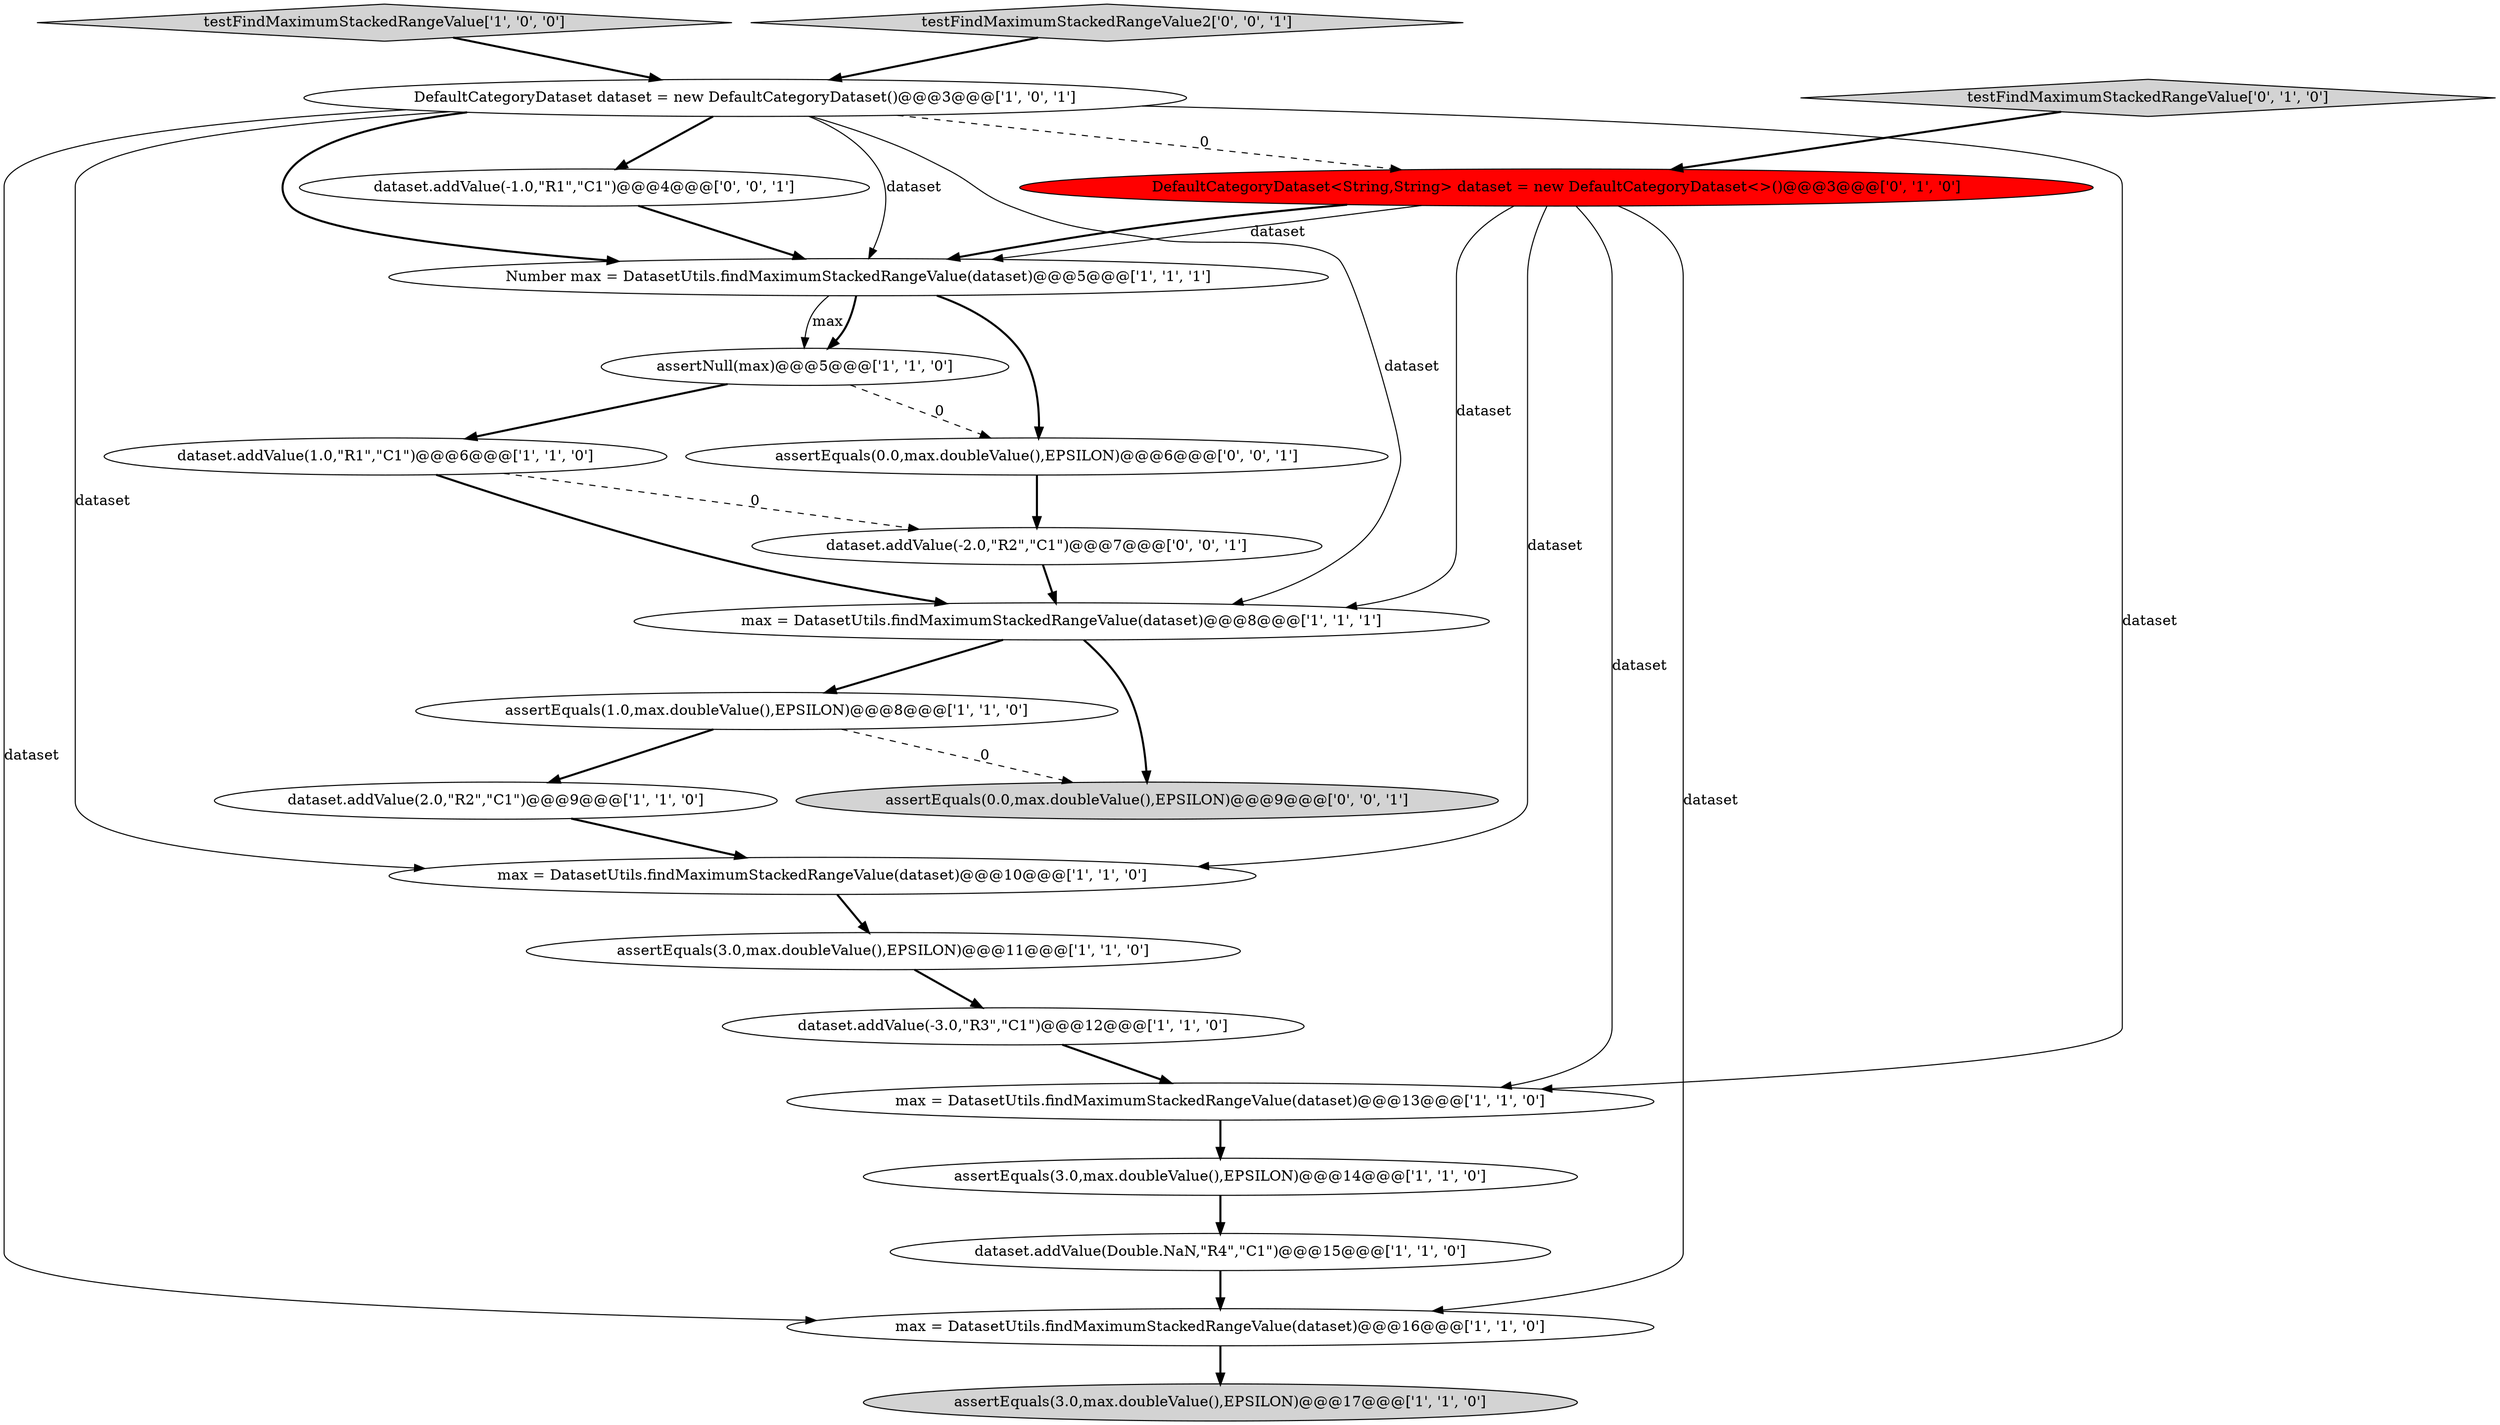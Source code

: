 digraph {
6 [style = filled, label = "dataset.addValue(Double.NaN,\"R4\",\"C1\")@@@15@@@['1', '1', '0']", fillcolor = white, shape = ellipse image = "AAA0AAABBB1BBB"];
2 [style = filled, label = "assertEquals(3.0,max.doubleValue(),EPSILON)@@@14@@@['1', '1', '0']", fillcolor = white, shape = ellipse image = "AAA0AAABBB1BBB"];
15 [style = filled, label = "max = DatasetUtils.findMaximumStackedRangeValue(dataset)@@@13@@@['1', '1', '0']", fillcolor = white, shape = ellipse image = "AAA0AAABBB1BBB"];
9 [style = filled, label = "max = DatasetUtils.findMaximumStackedRangeValue(dataset)@@@16@@@['1', '1', '0']", fillcolor = white, shape = ellipse image = "AAA0AAABBB1BBB"];
22 [style = filled, label = "assertEquals(0.0,max.doubleValue(),EPSILON)@@@9@@@['0', '0', '1']", fillcolor = lightgray, shape = ellipse image = "AAA0AAABBB3BBB"];
8 [style = filled, label = "max = DatasetUtils.findMaximumStackedRangeValue(dataset)@@@10@@@['1', '1', '0']", fillcolor = white, shape = ellipse image = "AAA0AAABBB1BBB"];
21 [style = filled, label = "dataset.addValue(-2.0,\"R2\",\"C1\")@@@7@@@['0', '0', '1']", fillcolor = white, shape = ellipse image = "AAA0AAABBB3BBB"];
4 [style = filled, label = "dataset.addValue(-3.0,\"R3\",\"C1\")@@@12@@@['1', '1', '0']", fillcolor = white, shape = ellipse image = "AAA0AAABBB1BBB"];
3 [style = filled, label = "dataset.addValue(2.0,\"R2\",\"C1\")@@@9@@@['1', '1', '0']", fillcolor = white, shape = ellipse image = "AAA0AAABBB1BBB"];
1 [style = filled, label = "dataset.addValue(1.0,\"R1\",\"C1\")@@@6@@@['1', '1', '0']", fillcolor = white, shape = ellipse image = "AAA0AAABBB1BBB"];
0 [style = filled, label = "assertNull(max)@@@5@@@['1', '1', '0']", fillcolor = white, shape = ellipse image = "AAA0AAABBB1BBB"];
19 [style = filled, label = "dataset.addValue(-1.0,\"R1\",\"C1\")@@@4@@@['0', '0', '1']", fillcolor = white, shape = ellipse image = "AAA0AAABBB3BBB"];
5 [style = filled, label = "testFindMaximumStackedRangeValue['1', '0', '0']", fillcolor = lightgray, shape = diamond image = "AAA0AAABBB1BBB"];
17 [style = filled, label = "DefaultCategoryDataset<String,String> dataset = new DefaultCategoryDataset<>()@@@3@@@['0', '1', '0']", fillcolor = red, shape = ellipse image = "AAA1AAABBB2BBB"];
13 [style = filled, label = "max = DatasetUtils.findMaximumStackedRangeValue(dataset)@@@8@@@['1', '1', '1']", fillcolor = white, shape = ellipse image = "AAA0AAABBB1BBB"];
7 [style = filled, label = "assertEquals(1.0,max.doubleValue(),EPSILON)@@@8@@@['1', '1', '0']", fillcolor = white, shape = ellipse image = "AAA0AAABBB1BBB"];
12 [style = filled, label = "DefaultCategoryDataset dataset = new DefaultCategoryDataset()@@@3@@@['1', '0', '1']", fillcolor = white, shape = ellipse image = "AAA0AAABBB1BBB"];
16 [style = filled, label = "testFindMaximumStackedRangeValue['0', '1', '0']", fillcolor = lightgray, shape = diamond image = "AAA0AAABBB2BBB"];
14 [style = filled, label = "Number max = DatasetUtils.findMaximumStackedRangeValue(dataset)@@@5@@@['1', '1', '1']", fillcolor = white, shape = ellipse image = "AAA0AAABBB1BBB"];
20 [style = filled, label = "testFindMaximumStackedRangeValue2['0', '0', '1']", fillcolor = lightgray, shape = diamond image = "AAA0AAABBB3BBB"];
11 [style = filled, label = "assertEquals(3.0,max.doubleValue(),EPSILON)@@@11@@@['1', '1', '0']", fillcolor = white, shape = ellipse image = "AAA0AAABBB1BBB"];
18 [style = filled, label = "assertEquals(0.0,max.doubleValue(),EPSILON)@@@6@@@['0', '0', '1']", fillcolor = white, shape = ellipse image = "AAA0AAABBB3BBB"];
10 [style = filled, label = "assertEquals(3.0,max.doubleValue(),EPSILON)@@@17@@@['1', '1', '0']", fillcolor = lightgray, shape = ellipse image = "AAA0AAABBB1BBB"];
15->2 [style = bold, label=""];
12->9 [style = solid, label="dataset"];
12->13 [style = solid, label="dataset"];
17->9 [style = solid, label="dataset"];
2->6 [style = bold, label=""];
11->4 [style = bold, label=""];
14->0 [style = solid, label="max"];
4->15 [style = bold, label=""];
12->17 [style = dashed, label="0"];
12->14 [style = solid, label="dataset"];
1->21 [style = dashed, label="0"];
16->17 [style = bold, label=""];
9->10 [style = bold, label=""];
12->15 [style = solid, label="dataset"];
1->13 [style = bold, label=""];
7->3 [style = bold, label=""];
17->15 [style = solid, label="dataset"];
17->14 [style = solid, label="dataset"];
19->14 [style = bold, label=""];
14->0 [style = bold, label=""];
5->12 [style = bold, label=""];
17->14 [style = bold, label=""];
13->7 [style = bold, label=""];
0->1 [style = bold, label=""];
3->8 [style = bold, label=""];
20->12 [style = bold, label=""];
12->14 [style = bold, label=""];
12->8 [style = solid, label="dataset"];
0->18 [style = dashed, label="0"];
14->18 [style = bold, label=""];
13->22 [style = bold, label=""];
18->21 [style = bold, label=""];
6->9 [style = bold, label=""];
12->19 [style = bold, label=""];
17->8 [style = solid, label="dataset"];
8->11 [style = bold, label=""];
7->22 [style = dashed, label="0"];
17->13 [style = solid, label="dataset"];
21->13 [style = bold, label=""];
}
